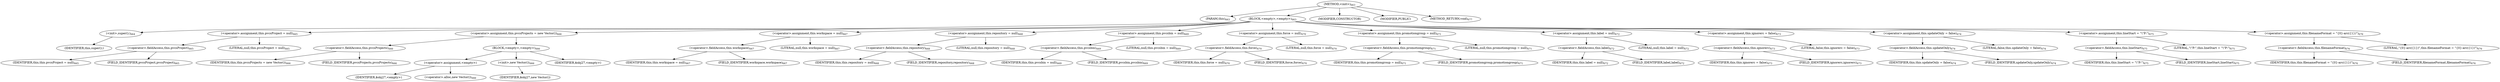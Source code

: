 digraph "&lt;init&gt;" {  
"1423" [label = <(METHOD,&lt;init&gt;)<SUB>663</SUB>> ]
"81" [label = <(PARAM,this)<SUB>663</SUB>> ]
"1424" [label = <(BLOCK,&lt;empty&gt;,&lt;empty&gt;)<SUB>663</SUB>> ]
"1425" [label = <(&lt;init&gt;,super();)<SUB>664</SUB>> ]
"80" [label = <(IDENTIFIER,this,super();)> ]
"1426" [label = <(&lt;operator&gt;.assignment,this.pvcsProject = null)<SUB>665</SUB>> ]
"1427" [label = <(&lt;operator&gt;.fieldAccess,this.pvcsProject)<SUB>665</SUB>> ]
"1428" [label = <(IDENTIFIER,this,this.pvcsProject = null)<SUB>665</SUB>> ]
"1429" [label = <(FIELD_IDENTIFIER,pvcsProject,pvcsProject)<SUB>665</SUB>> ]
"1430" [label = <(LITERAL,null,this.pvcsProject = null)<SUB>665</SUB>> ]
"1431" [label = <(&lt;operator&gt;.assignment,this.pvcsProjects = new Vector())<SUB>666</SUB>> ]
"1432" [label = <(&lt;operator&gt;.fieldAccess,this.pvcsProjects)<SUB>666</SUB>> ]
"1433" [label = <(IDENTIFIER,this,this.pvcsProjects = new Vector())<SUB>666</SUB>> ]
"1434" [label = <(FIELD_IDENTIFIER,pvcsProjects,pvcsProjects)<SUB>666</SUB>> ]
"1435" [label = <(BLOCK,&lt;empty&gt;,&lt;empty&gt;)<SUB>666</SUB>> ]
"1436" [label = <(&lt;operator&gt;.assignment,&lt;empty&gt;)> ]
"1437" [label = <(IDENTIFIER,$obj27,&lt;empty&gt;)> ]
"1438" [label = <(&lt;operator&gt;.alloc,new Vector())<SUB>666</SUB>> ]
"1439" [label = <(&lt;init&gt;,new Vector())<SUB>666</SUB>> ]
"1440" [label = <(IDENTIFIER,$obj27,new Vector())> ]
"1441" [label = <(IDENTIFIER,$obj27,&lt;empty&gt;)> ]
"1442" [label = <(&lt;operator&gt;.assignment,this.workspace = null)<SUB>667</SUB>> ]
"1443" [label = <(&lt;operator&gt;.fieldAccess,this.workspace)<SUB>667</SUB>> ]
"1444" [label = <(IDENTIFIER,this,this.workspace = null)<SUB>667</SUB>> ]
"1445" [label = <(FIELD_IDENTIFIER,workspace,workspace)<SUB>667</SUB>> ]
"1446" [label = <(LITERAL,null,this.workspace = null)<SUB>667</SUB>> ]
"1447" [label = <(&lt;operator&gt;.assignment,this.repository = null)<SUB>668</SUB>> ]
"1448" [label = <(&lt;operator&gt;.fieldAccess,this.repository)<SUB>668</SUB>> ]
"1449" [label = <(IDENTIFIER,this,this.repository = null)<SUB>668</SUB>> ]
"1450" [label = <(FIELD_IDENTIFIER,repository,repository)<SUB>668</SUB>> ]
"1451" [label = <(LITERAL,null,this.repository = null)<SUB>668</SUB>> ]
"1452" [label = <(&lt;operator&gt;.assignment,this.pvcsbin = null)<SUB>669</SUB>> ]
"1453" [label = <(&lt;operator&gt;.fieldAccess,this.pvcsbin)<SUB>669</SUB>> ]
"1454" [label = <(IDENTIFIER,this,this.pvcsbin = null)<SUB>669</SUB>> ]
"1455" [label = <(FIELD_IDENTIFIER,pvcsbin,pvcsbin)<SUB>669</SUB>> ]
"1456" [label = <(LITERAL,null,this.pvcsbin = null)<SUB>669</SUB>> ]
"1457" [label = <(&lt;operator&gt;.assignment,this.force = null)<SUB>670</SUB>> ]
"1458" [label = <(&lt;operator&gt;.fieldAccess,this.force)<SUB>670</SUB>> ]
"1459" [label = <(IDENTIFIER,this,this.force = null)<SUB>670</SUB>> ]
"1460" [label = <(FIELD_IDENTIFIER,force,force)<SUB>670</SUB>> ]
"1461" [label = <(LITERAL,null,this.force = null)<SUB>670</SUB>> ]
"1462" [label = <(&lt;operator&gt;.assignment,this.promotiongroup = null)<SUB>671</SUB>> ]
"1463" [label = <(&lt;operator&gt;.fieldAccess,this.promotiongroup)<SUB>671</SUB>> ]
"1464" [label = <(IDENTIFIER,this,this.promotiongroup = null)<SUB>671</SUB>> ]
"1465" [label = <(FIELD_IDENTIFIER,promotiongroup,promotiongroup)<SUB>671</SUB>> ]
"1466" [label = <(LITERAL,null,this.promotiongroup = null)<SUB>671</SUB>> ]
"1467" [label = <(&lt;operator&gt;.assignment,this.label = null)<SUB>672</SUB>> ]
"1468" [label = <(&lt;operator&gt;.fieldAccess,this.label)<SUB>672</SUB>> ]
"1469" [label = <(IDENTIFIER,this,this.label = null)<SUB>672</SUB>> ]
"1470" [label = <(FIELD_IDENTIFIER,label,label)<SUB>672</SUB>> ]
"1471" [label = <(LITERAL,null,this.label = null)<SUB>672</SUB>> ]
"1472" [label = <(&lt;operator&gt;.assignment,this.ignorerc = false)<SUB>673</SUB>> ]
"1473" [label = <(&lt;operator&gt;.fieldAccess,this.ignorerc)<SUB>673</SUB>> ]
"1474" [label = <(IDENTIFIER,this,this.ignorerc = false)<SUB>673</SUB>> ]
"1475" [label = <(FIELD_IDENTIFIER,ignorerc,ignorerc)<SUB>673</SUB>> ]
"1476" [label = <(LITERAL,false,this.ignorerc = false)<SUB>673</SUB>> ]
"1477" [label = <(&lt;operator&gt;.assignment,this.updateOnly = false)<SUB>674</SUB>> ]
"1478" [label = <(&lt;operator&gt;.fieldAccess,this.updateOnly)<SUB>674</SUB>> ]
"1479" [label = <(IDENTIFIER,this,this.updateOnly = false)<SUB>674</SUB>> ]
"1480" [label = <(FIELD_IDENTIFIER,updateOnly,updateOnly)<SUB>674</SUB>> ]
"1481" [label = <(LITERAL,false,this.updateOnly = false)<SUB>674</SUB>> ]
"1482" [label = <(&lt;operator&gt;.assignment,this.lineStart = &quot;\&quot;P:&quot;)<SUB>675</SUB>> ]
"1483" [label = <(&lt;operator&gt;.fieldAccess,this.lineStart)<SUB>675</SUB>> ]
"1484" [label = <(IDENTIFIER,this,this.lineStart = &quot;\&quot;P:&quot;)<SUB>675</SUB>> ]
"1485" [label = <(FIELD_IDENTIFIER,lineStart,lineStart)<SUB>675</SUB>> ]
"1486" [label = <(LITERAL,&quot;\&quot;P:&quot;,this.lineStart = &quot;\&quot;P:&quot;)<SUB>675</SUB>> ]
"1487" [label = <(&lt;operator&gt;.assignment,this.filenameFormat = &quot;{0}-arc({1})&quot;)<SUB>676</SUB>> ]
"1488" [label = <(&lt;operator&gt;.fieldAccess,this.filenameFormat)<SUB>676</SUB>> ]
"1489" [label = <(IDENTIFIER,this,this.filenameFormat = &quot;{0}-arc({1})&quot;)<SUB>676</SUB>> ]
"1490" [label = <(FIELD_IDENTIFIER,filenameFormat,filenameFormat)<SUB>676</SUB>> ]
"1491" [label = <(LITERAL,&quot;{0}-arc({1})&quot;,this.filenameFormat = &quot;{0}-arc({1})&quot;)<SUB>676</SUB>> ]
"1492" [label = <(MODIFIER,CONSTRUCTOR)> ]
"1493" [label = <(MODIFIER,PUBLIC)> ]
"1494" [label = <(METHOD_RETURN,void)<SUB>677</SUB>> ]
  "1423" -> "81" 
  "1423" -> "1424" 
  "1423" -> "1492" 
  "1423" -> "1493" 
  "1423" -> "1494" 
  "1424" -> "1425" 
  "1424" -> "1426" 
  "1424" -> "1431" 
  "1424" -> "1442" 
  "1424" -> "1447" 
  "1424" -> "1452" 
  "1424" -> "1457" 
  "1424" -> "1462" 
  "1424" -> "1467" 
  "1424" -> "1472" 
  "1424" -> "1477" 
  "1424" -> "1482" 
  "1424" -> "1487" 
  "1425" -> "80" 
  "1426" -> "1427" 
  "1426" -> "1430" 
  "1427" -> "1428" 
  "1427" -> "1429" 
  "1431" -> "1432" 
  "1431" -> "1435" 
  "1432" -> "1433" 
  "1432" -> "1434" 
  "1435" -> "1436" 
  "1435" -> "1439" 
  "1435" -> "1441" 
  "1436" -> "1437" 
  "1436" -> "1438" 
  "1439" -> "1440" 
  "1442" -> "1443" 
  "1442" -> "1446" 
  "1443" -> "1444" 
  "1443" -> "1445" 
  "1447" -> "1448" 
  "1447" -> "1451" 
  "1448" -> "1449" 
  "1448" -> "1450" 
  "1452" -> "1453" 
  "1452" -> "1456" 
  "1453" -> "1454" 
  "1453" -> "1455" 
  "1457" -> "1458" 
  "1457" -> "1461" 
  "1458" -> "1459" 
  "1458" -> "1460" 
  "1462" -> "1463" 
  "1462" -> "1466" 
  "1463" -> "1464" 
  "1463" -> "1465" 
  "1467" -> "1468" 
  "1467" -> "1471" 
  "1468" -> "1469" 
  "1468" -> "1470" 
  "1472" -> "1473" 
  "1472" -> "1476" 
  "1473" -> "1474" 
  "1473" -> "1475" 
  "1477" -> "1478" 
  "1477" -> "1481" 
  "1478" -> "1479" 
  "1478" -> "1480" 
  "1482" -> "1483" 
  "1482" -> "1486" 
  "1483" -> "1484" 
  "1483" -> "1485" 
  "1487" -> "1488" 
  "1487" -> "1491" 
  "1488" -> "1489" 
  "1488" -> "1490" 
}
